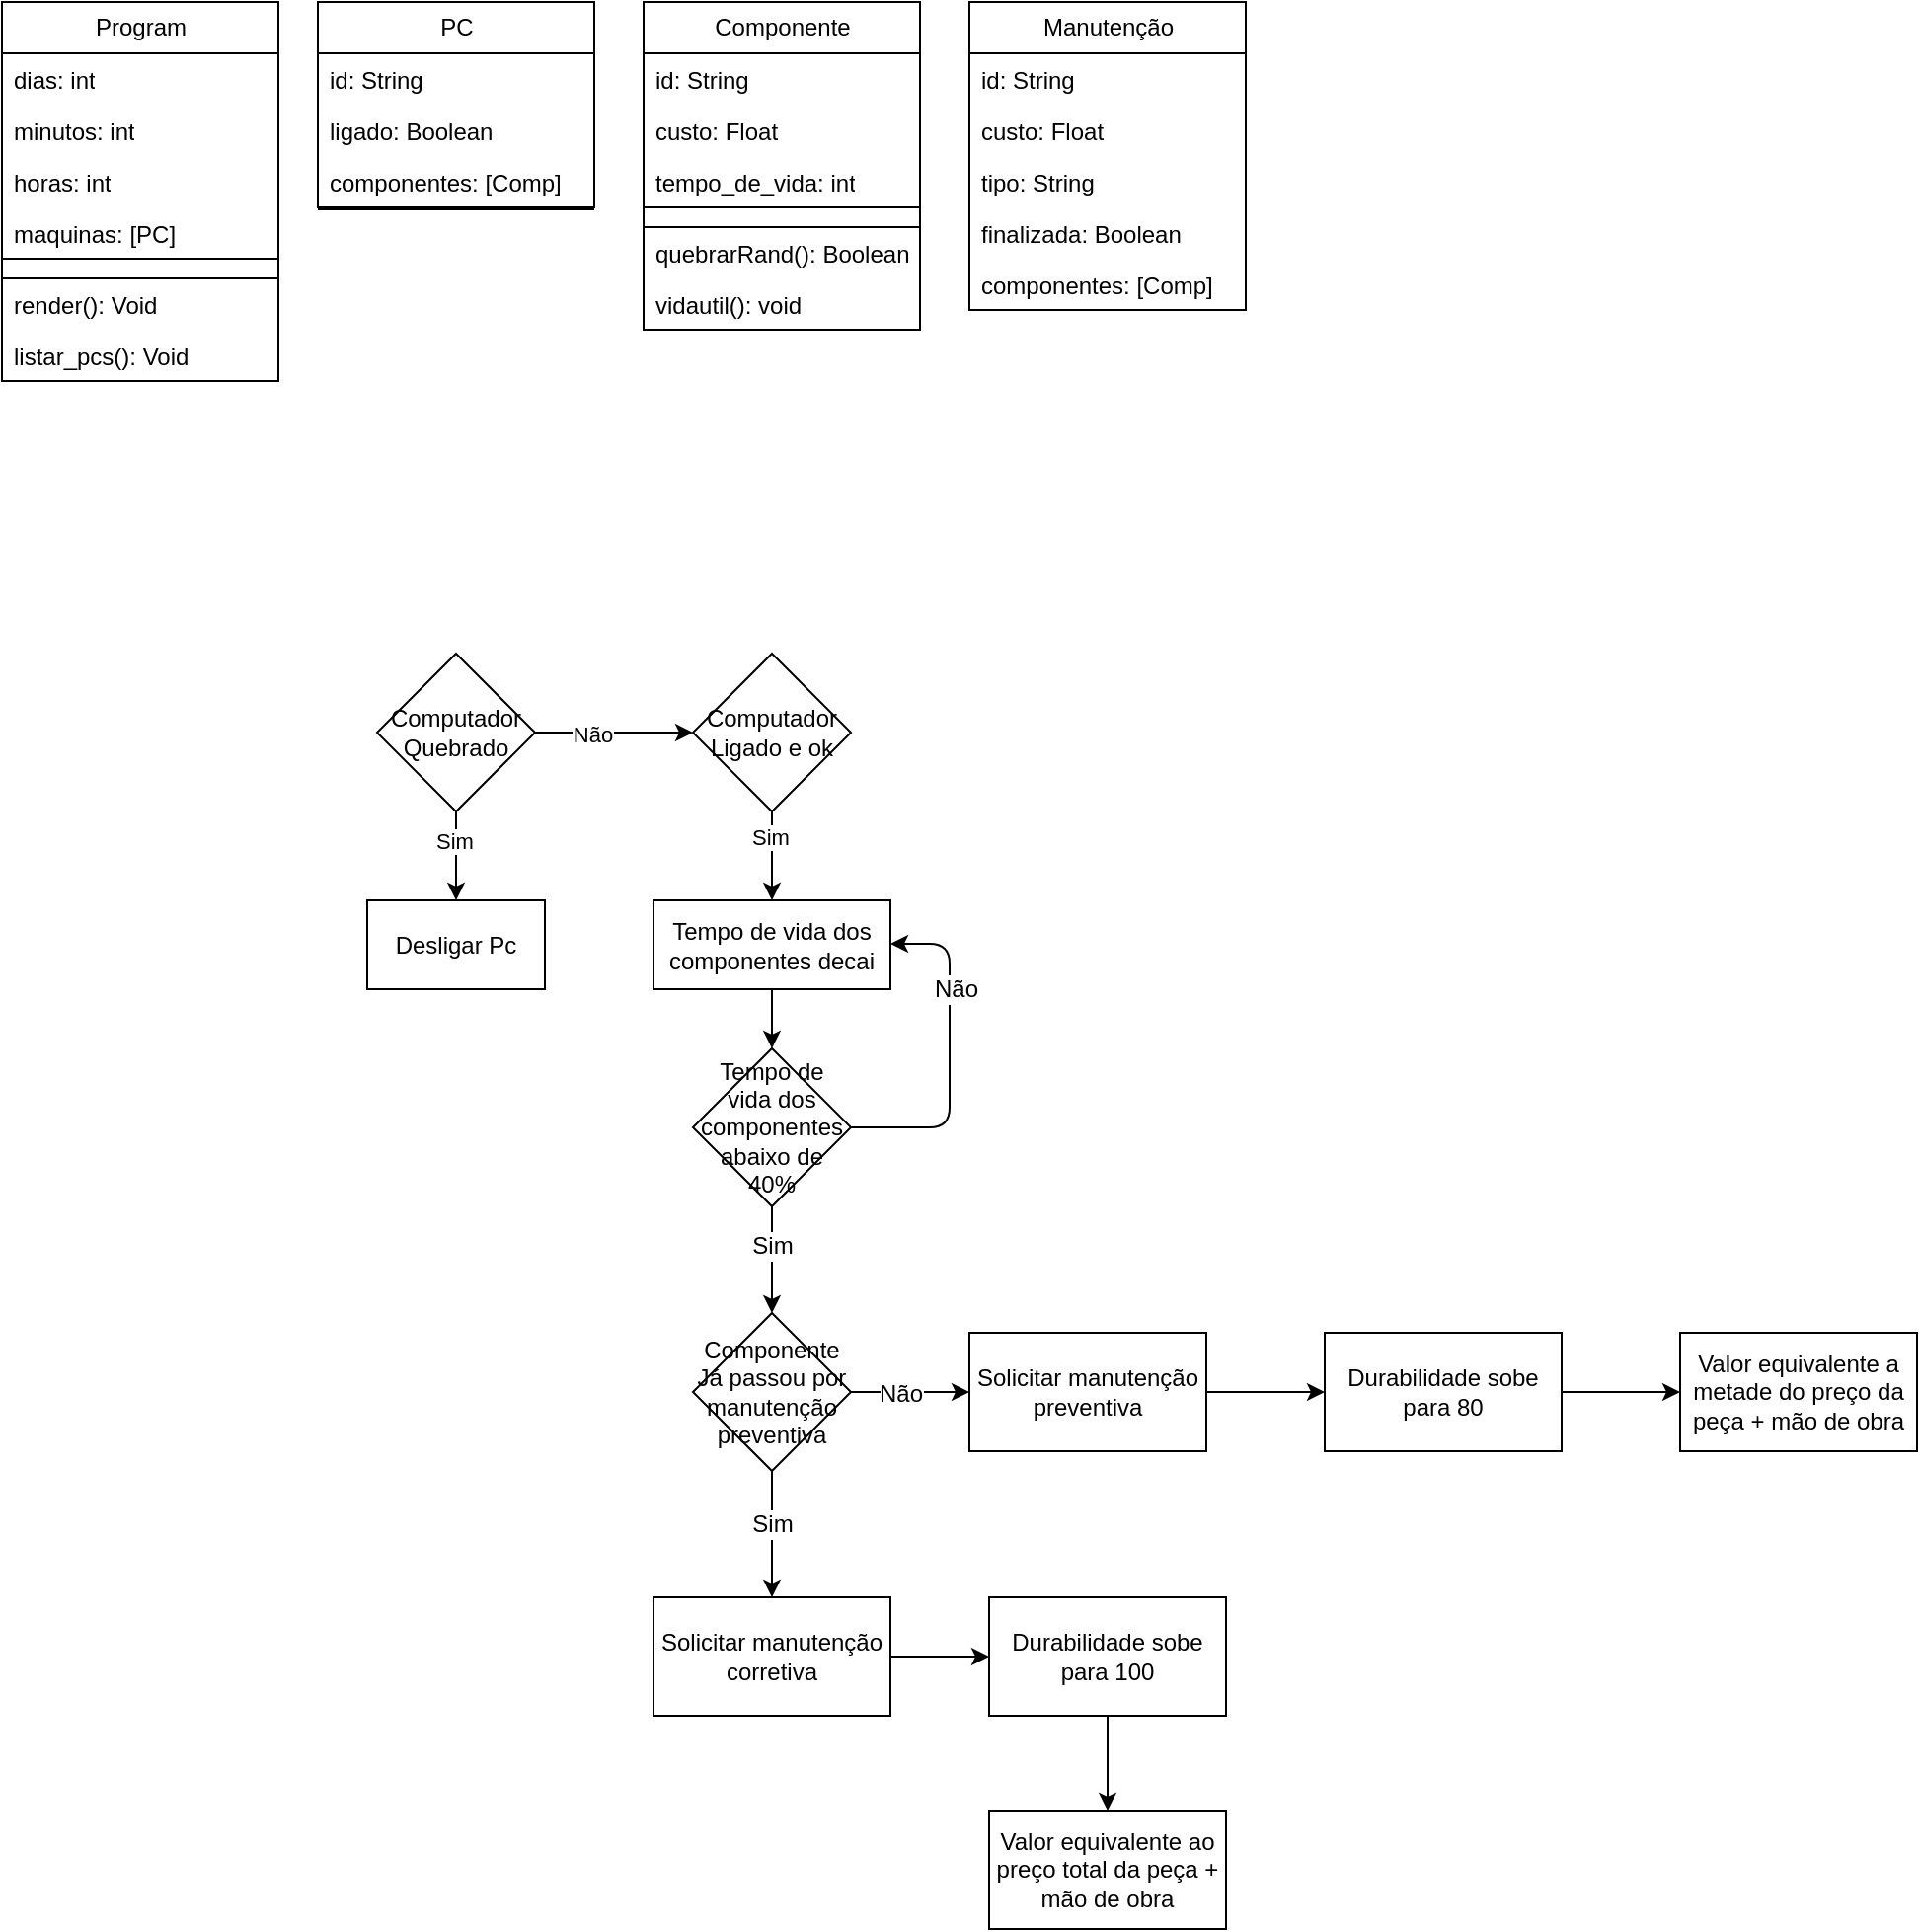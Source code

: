 <mxfile>
    <diagram name="Página-1" id="6Y4EKy7KG-bASdYFIk1e">
        <mxGraphModel dx="935" dy="477" grid="1" gridSize="10" guides="1" tooltips="1" connect="1" arrows="1" fold="1" page="1" pageScale="1" pageWidth="827" pageHeight="1169" math="0" shadow="0">
            <root>
                <mxCell id="0"/>
                <mxCell id="1" parent="0"/>
                <mxCell id="PDtnVrANLipJC-TXiS6s-2" value="PC" style="swimlane;fontStyle=0;childLayout=stackLayout;horizontal=1;startSize=26;fillColor=none;horizontalStack=0;resizeParent=1;resizeParentMax=0;resizeLast=0;collapsible=1;marginBottom=0;html=1;" parent="1" vertex="1">
                    <mxGeometry x="10" y="320" width="140" height="104" as="geometry"/>
                </mxCell>
                <mxCell id="PDtnVrANLipJC-TXiS6s-3" value="id: String" style="text;strokeColor=none;fillColor=none;align=left;verticalAlign=top;spacingLeft=4;spacingRight=4;overflow=hidden;rotatable=0;points=[[0,0.5],[1,0.5]];portConstraint=eastwest;whiteSpace=wrap;html=1;" parent="PDtnVrANLipJC-TXiS6s-2" vertex="1">
                    <mxGeometry y="26" width="140" height="26" as="geometry"/>
                </mxCell>
                <mxCell id="PDtnVrANLipJC-TXiS6s-4" value="ligado: Boolean" style="text;strokeColor=none;fillColor=none;align=left;verticalAlign=top;spacingLeft=4;spacingRight=4;overflow=hidden;rotatable=0;points=[[0,0.5],[1,0.5]];portConstraint=eastwest;whiteSpace=wrap;html=1;" parent="PDtnVrANLipJC-TXiS6s-2" vertex="1">
                    <mxGeometry y="52" width="140" height="26" as="geometry"/>
                </mxCell>
                <mxCell id="PDtnVrANLipJC-TXiS6s-5" value="componentes: [Comp]" style="text;strokeColor=none;fillColor=none;align=left;verticalAlign=top;spacingLeft=4;spacingRight=4;overflow=hidden;rotatable=0;points=[[0,0.5],[1,0.5]];portConstraint=eastwest;whiteSpace=wrap;html=1;" parent="PDtnVrANLipJC-TXiS6s-2" vertex="1">
                    <mxGeometry y="78" width="140" height="26" as="geometry"/>
                </mxCell>
                <mxCell id="PDtnVrANLipJC-TXiS6s-6" value="" style="endArrow=none;html=1;" parent="PDtnVrANLipJC-TXiS6s-2" edge="1">
                    <mxGeometry width="50" height="50" relative="1" as="geometry">
                        <mxPoint y="105" as="sourcePoint"/>
                        <mxPoint x="140" y="105" as="targetPoint"/>
                    </mxGeometry>
                </mxCell>
                <mxCell id="PDtnVrANLipJC-TXiS6s-7" value="Componente" style="swimlane;fontStyle=0;childLayout=stackLayout;horizontal=1;startSize=26;fillColor=none;horizontalStack=0;resizeParent=1;resizeParentMax=0;resizeLast=0;collapsible=1;marginBottom=0;html=1;" parent="1" vertex="1">
                    <mxGeometry x="175" y="320" width="140" height="166" as="geometry"/>
                </mxCell>
                <mxCell id="PDtnVrANLipJC-TXiS6s-8" value="id: String" style="text;strokeColor=none;fillColor=none;align=left;verticalAlign=top;spacingLeft=4;spacingRight=4;overflow=hidden;rotatable=0;points=[[0,0.5],[1,0.5]];portConstraint=eastwest;whiteSpace=wrap;html=1;" parent="PDtnVrANLipJC-TXiS6s-7" vertex="1">
                    <mxGeometry y="26" width="140" height="26" as="geometry"/>
                </mxCell>
                <mxCell id="PDtnVrANLipJC-TXiS6s-9" value="custo: Float" style="text;strokeColor=none;fillColor=none;align=left;verticalAlign=top;spacingLeft=4;spacingRight=4;overflow=hidden;rotatable=0;points=[[0,0.5],[1,0.5]];portConstraint=eastwest;whiteSpace=wrap;html=1;" parent="PDtnVrANLipJC-TXiS6s-7" vertex="1">
                    <mxGeometry y="52" width="140" height="26" as="geometry"/>
                </mxCell>
                <mxCell id="PDtnVrANLipJC-TXiS6s-10" value="tempo_de_vida: int" style="text;strokeColor=none;fillColor=none;align=left;verticalAlign=top;spacingLeft=4;spacingRight=4;overflow=hidden;rotatable=0;points=[[0,0.5],[1,0.5]];portConstraint=eastwest;whiteSpace=wrap;html=1;" parent="PDtnVrANLipJC-TXiS6s-7" vertex="1">
                    <mxGeometry y="78" width="140" height="26" as="geometry"/>
                </mxCell>
                <mxCell id="PDtnVrANLipJC-TXiS6s-11" value="" style="text;strokeColor=default;fillColor=none;align=left;verticalAlign=top;spacingLeft=4;spacingRight=4;overflow=hidden;rotatable=0;points=[[0,0.5],[1,0.5]];portConstraint=eastwest;whiteSpace=wrap;html=1;" parent="PDtnVrANLipJC-TXiS6s-7" vertex="1">
                    <mxGeometry y="104" width="140" height="10" as="geometry"/>
                </mxCell>
                <mxCell id="PDtnVrANLipJC-TXiS6s-12" value="quebrarRand(): Boolean" style="text;strokeColor=none;fillColor=none;align=left;verticalAlign=top;spacingLeft=4;spacingRight=4;overflow=hidden;rotatable=0;points=[[0,0.5],[1,0.5]];portConstraint=eastwest;whiteSpace=wrap;html=1;" parent="PDtnVrANLipJC-TXiS6s-7" vertex="1">
                    <mxGeometry y="114" width="140" height="26" as="geometry"/>
                </mxCell>
                <mxCell id="PDtnVrANLipJC-TXiS6s-13" value="vidautil(): void" style="text;strokeColor=none;fillColor=none;align=left;verticalAlign=top;spacingLeft=4;spacingRight=4;overflow=hidden;rotatable=0;points=[[0,0.5],[1,0.5]];portConstraint=eastwest;whiteSpace=wrap;html=1;" parent="PDtnVrANLipJC-TXiS6s-7" vertex="1">
                    <mxGeometry y="140" width="140" height="26" as="geometry"/>
                </mxCell>
                <mxCell id="PDtnVrANLipJC-TXiS6s-14" value="Manutenção" style="swimlane;fontStyle=0;childLayout=stackLayout;horizontal=1;startSize=26;fillColor=none;horizontalStack=0;resizeParent=1;resizeParentMax=0;resizeLast=0;collapsible=1;marginBottom=0;html=1;" parent="1" vertex="1">
                    <mxGeometry x="340" y="320" width="140" height="156" as="geometry"/>
                </mxCell>
                <mxCell id="PDtnVrANLipJC-TXiS6s-15" value="id: String" style="text;strokeColor=none;fillColor=none;align=left;verticalAlign=top;spacingLeft=4;spacingRight=4;overflow=hidden;rotatable=0;points=[[0,0.5],[1,0.5]];portConstraint=eastwest;whiteSpace=wrap;html=1;" parent="PDtnVrANLipJC-TXiS6s-14" vertex="1">
                    <mxGeometry y="26" width="140" height="26" as="geometry"/>
                </mxCell>
                <mxCell id="PDtnVrANLipJC-TXiS6s-16" value="custo: Float" style="text;strokeColor=none;fillColor=none;align=left;verticalAlign=top;spacingLeft=4;spacingRight=4;overflow=hidden;rotatable=0;points=[[0,0.5],[1,0.5]];portConstraint=eastwest;whiteSpace=wrap;html=1;" parent="PDtnVrANLipJC-TXiS6s-14" vertex="1">
                    <mxGeometry y="52" width="140" height="26" as="geometry"/>
                </mxCell>
                <mxCell id="PDtnVrANLipJC-TXiS6s-17" value="tipo: String" style="text;strokeColor=none;fillColor=none;align=left;verticalAlign=top;spacingLeft=4;spacingRight=4;overflow=hidden;rotatable=0;points=[[0,0.5],[1,0.5]];portConstraint=eastwest;whiteSpace=wrap;html=1;" parent="PDtnVrANLipJC-TXiS6s-14" vertex="1">
                    <mxGeometry y="78" width="140" height="26" as="geometry"/>
                </mxCell>
                <mxCell id="PDtnVrANLipJC-TXiS6s-18" value="finalizada: Boolean" style="text;strokeColor=none;fillColor=none;align=left;verticalAlign=top;spacingLeft=4;spacingRight=4;overflow=hidden;rotatable=0;points=[[0,0.5],[1,0.5]];portConstraint=eastwest;whiteSpace=wrap;html=1;" parent="PDtnVrANLipJC-TXiS6s-14" vertex="1">
                    <mxGeometry y="104" width="140" height="26" as="geometry"/>
                </mxCell>
                <mxCell id="PDtnVrANLipJC-TXiS6s-19" value="componentes: [Comp]" style="text;strokeColor=none;fillColor=none;align=left;verticalAlign=top;spacingLeft=4;spacingRight=4;overflow=hidden;rotatable=0;points=[[0,0.5],[1,0.5]];portConstraint=eastwest;whiteSpace=wrap;html=1;" parent="PDtnVrANLipJC-TXiS6s-14" vertex="1">
                    <mxGeometry y="130" width="140" height="26" as="geometry"/>
                </mxCell>
                <mxCell id="PDtnVrANLipJC-TXiS6s-20" value="Program" style="swimlane;fontStyle=0;childLayout=stackLayout;horizontal=1;startSize=26;fillColor=none;horizontalStack=0;resizeParent=1;resizeParentMax=0;resizeLast=0;collapsible=1;marginBottom=0;html=1;" parent="1" vertex="1">
                    <mxGeometry x="-150" y="320" width="140" height="192" as="geometry"/>
                </mxCell>
                <mxCell id="PDtnVrANLipJC-TXiS6s-21" value="dias: int" style="text;strokeColor=none;fillColor=none;align=left;verticalAlign=top;spacingLeft=4;spacingRight=4;overflow=hidden;rotatable=0;points=[[0,0.5],[1,0.5]];portConstraint=eastwest;whiteSpace=wrap;html=1;" parent="PDtnVrANLipJC-TXiS6s-20" vertex="1">
                    <mxGeometry y="26" width="140" height="26" as="geometry"/>
                </mxCell>
                <mxCell id="PDtnVrANLipJC-TXiS6s-22" value="minutos: int" style="text;strokeColor=none;fillColor=none;align=left;verticalAlign=top;spacingLeft=4;spacingRight=4;overflow=hidden;rotatable=0;points=[[0,0.5],[1,0.5]];portConstraint=eastwest;whiteSpace=wrap;html=1;" parent="PDtnVrANLipJC-TXiS6s-20" vertex="1">
                    <mxGeometry y="52" width="140" height="26" as="geometry"/>
                </mxCell>
                <mxCell id="PDtnVrANLipJC-TXiS6s-23" value="horas: int" style="text;strokeColor=none;fillColor=none;align=left;verticalAlign=top;spacingLeft=4;spacingRight=4;overflow=hidden;rotatable=0;points=[[0,0.5],[1,0.5]];portConstraint=eastwest;whiteSpace=wrap;html=1;" parent="PDtnVrANLipJC-TXiS6s-20" vertex="1">
                    <mxGeometry y="78" width="140" height="26" as="geometry"/>
                </mxCell>
                <mxCell id="PDtnVrANLipJC-TXiS6s-24" value="maquinas: [PC]" style="text;strokeColor=none;fillColor=none;align=left;verticalAlign=top;spacingLeft=4;spacingRight=4;overflow=hidden;rotatable=0;points=[[0,0.5],[1,0.5]];portConstraint=eastwest;whiteSpace=wrap;html=1;" parent="PDtnVrANLipJC-TXiS6s-20" vertex="1">
                    <mxGeometry y="104" width="140" height="26" as="geometry"/>
                </mxCell>
                <mxCell id="PDtnVrANLipJC-TXiS6s-25" value="" style="text;strokeColor=default;fillColor=none;align=left;verticalAlign=top;spacingLeft=4;spacingRight=4;overflow=hidden;rotatable=0;points=[[0,0.5],[1,0.5]];portConstraint=eastwest;whiteSpace=wrap;html=1;" parent="PDtnVrANLipJC-TXiS6s-20" vertex="1">
                    <mxGeometry y="130" width="140" height="10" as="geometry"/>
                </mxCell>
                <mxCell id="PDtnVrANLipJC-TXiS6s-26" value="render(): Void" style="text;strokeColor=none;fillColor=none;align=left;verticalAlign=top;spacingLeft=4;spacingRight=4;overflow=hidden;rotatable=0;points=[[0,0.5],[1,0.5]];portConstraint=eastwest;whiteSpace=wrap;html=1;" parent="PDtnVrANLipJC-TXiS6s-20" vertex="1">
                    <mxGeometry y="140" width="140" height="26" as="geometry"/>
                </mxCell>
                <mxCell id="PDtnVrANLipJC-TXiS6s-27" value="listar_pcs(): Void" style="text;strokeColor=none;fillColor=none;align=left;verticalAlign=top;spacingLeft=4;spacingRight=4;overflow=hidden;rotatable=0;points=[[0,0.5],[1,0.5]];portConstraint=eastwest;whiteSpace=wrap;html=1;" parent="PDtnVrANLipJC-TXiS6s-20" vertex="1">
                    <mxGeometry y="166" width="140" height="26" as="geometry"/>
                </mxCell>
                <mxCell id="PDtnVrANLipJC-TXiS6s-28" style="edgeStyle=none;html=1;exitX=0.5;exitY=1;exitDx=0;exitDy=0;" parent="1" source="PDtnVrANLipJC-TXiS6s-32" target="PDtnVrANLipJC-TXiS6s-33" edge="1">
                    <mxGeometry relative="1" as="geometry"/>
                </mxCell>
                <mxCell id="PDtnVrANLipJC-TXiS6s-29" value="Sim" style="edgeLabel;html=1;align=center;verticalAlign=middle;resizable=0;points=[];" parent="PDtnVrANLipJC-TXiS6s-28" vertex="1" connectable="0">
                    <mxGeometry x="-0.331" y="-1" relative="1" as="geometry">
                        <mxPoint as="offset"/>
                    </mxGeometry>
                </mxCell>
                <mxCell id="PDtnVrANLipJC-TXiS6s-30" value="" style="edgeStyle=none;html=1;" parent="1" source="PDtnVrANLipJC-TXiS6s-32" target="PDtnVrANLipJC-TXiS6s-36" edge="1">
                    <mxGeometry relative="1" as="geometry"/>
                </mxCell>
                <mxCell id="PDtnVrANLipJC-TXiS6s-31" value="Não" style="edgeLabel;html=1;align=center;verticalAlign=middle;resizable=0;points=[];" parent="PDtnVrANLipJC-TXiS6s-30" vertex="1" connectable="0">
                    <mxGeometry x="-0.293" y="-1" relative="1" as="geometry">
                        <mxPoint as="offset"/>
                    </mxGeometry>
                </mxCell>
                <mxCell id="PDtnVrANLipJC-TXiS6s-32" value="Computador Quebrado" style="rhombus;whiteSpace=wrap;html=1;" parent="1" vertex="1">
                    <mxGeometry x="40" y="650" width="80" height="80" as="geometry"/>
                </mxCell>
                <mxCell id="PDtnVrANLipJC-TXiS6s-33" value="Desligar Pc" style="rounded=0;whiteSpace=wrap;html=1;" parent="1" vertex="1">
                    <mxGeometry x="35" y="775" width="90" height="45" as="geometry"/>
                </mxCell>
                <mxCell id="PDtnVrANLipJC-TXiS6s-34" value="" style="edgeStyle=none;html=1;" parent="1" source="PDtnVrANLipJC-TXiS6s-36" target="PDtnVrANLipJC-TXiS6s-38" edge="1">
                    <mxGeometry relative="1" as="geometry"/>
                </mxCell>
                <mxCell id="PDtnVrANLipJC-TXiS6s-35" value="Sim" style="edgeLabel;html=1;align=center;verticalAlign=middle;resizable=0;points=[];" parent="PDtnVrANLipJC-TXiS6s-34" vertex="1" connectable="0">
                    <mxGeometry x="-0.416" y="-1" relative="1" as="geometry">
                        <mxPoint as="offset"/>
                    </mxGeometry>
                </mxCell>
                <mxCell id="PDtnVrANLipJC-TXiS6s-36" value="Computador Ligado e ok" style="rhombus;whiteSpace=wrap;html=1;" parent="1" vertex="1">
                    <mxGeometry x="200" y="650" width="80" height="80" as="geometry"/>
                </mxCell>
                <mxCell id="PDtnVrANLipJC-TXiS6s-37" value="" style="edgeStyle=none;html=1;" parent="1" source="PDtnVrANLipJC-TXiS6s-38" target="PDtnVrANLipJC-TXiS6s-43" edge="1">
                    <mxGeometry relative="1" as="geometry"/>
                </mxCell>
                <mxCell id="PDtnVrANLipJC-TXiS6s-38" value="Tempo de vida dos componentes decai" style="whiteSpace=wrap;html=1;" parent="1" vertex="1">
                    <mxGeometry x="180" y="775" width="120" height="45" as="geometry"/>
                </mxCell>
                <mxCell id="PDtnVrANLipJC-TXiS6s-39" style="edgeStyle=orthogonalEdgeStyle;html=1;exitX=1;exitY=0.5;exitDx=0;exitDy=0;fontSize=6;" parent="1" source="PDtnVrANLipJC-TXiS6s-43" target="PDtnVrANLipJC-TXiS6s-38" edge="1">
                    <mxGeometry relative="1" as="geometry">
                        <Array as="points">
                            <mxPoint x="330" y="890"/>
                            <mxPoint x="330" y="797"/>
                        </Array>
                    </mxGeometry>
                </mxCell>
                <mxCell id="PDtnVrANLipJC-TXiS6s-40" value="Não" style="edgeLabel;html=1;align=center;verticalAlign=middle;resizable=0;points=[];fontSize=12;" parent="PDtnVrANLipJC-TXiS6s-39" vertex="1" connectable="0">
                    <mxGeometry x="0.389" y="-3" relative="1" as="geometry">
                        <mxPoint as="offset"/>
                    </mxGeometry>
                </mxCell>
                <mxCell id="PDtnVrANLipJC-TXiS6s-41" value="" style="edgeStyle=orthogonalEdgeStyle;html=1;strokeWidth=1;fontSize=12;" parent="1" source="PDtnVrANLipJC-TXiS6s-43" target="PDtnVrANLipJC-TXiS6s-48" edge="1">
                    <mxGeometry relative="1" as="geometry"/>
                </mxCell>
                <mxCell id="PDtnVrANLipJC-TXiS6s-42" value="Sim" style="edgeLabel;html=1;align=center;verticalAlign=middle;resizable=0;points=[];fontSize=12;" parent="PDtnVrANLipJC-TXiS6s-41" vertex="1" connectable="0">
                    <mxGeometry x="-0.267" relative="1" as="geometry">
                        <mxPoint as="offset"/>
                    </mxGeometry>
                </mxCell>
                <mxCell id="PDtnVrANLipJC-TXiS6s-43" value="Tempo de vida dos componentes abaixo de 40%" style="rhombus;whiteSpace=wrap;html=1;" parent="1" vertex="1">
                    <mxGeometry x="200" y="850" width="80" height="80" as="geometry"/>
                </mxCell>
                <mxCell id="PDtnVrANLipJC-TXiS6s-44" value="" style="edgeStyle=orthogonalEdgeStyle;html=1;strokeWidth=1;fontSize=12;" parent="1" source="PDtnVrANLipJC-TXiS6s-48" target="PDtnVrANLipJC-TXiS6s-50" edge="1">
                    <mxGeometry relative="1" as="geometry"/>
                </mxCell>
                <mxCell id="PDtnVrANLipJC-TXiS6s-45" value="Sim" style="edgeLabel;html=1;align=center;verticalAlign=middle;resizable=0;points=[];fontSize=12;" parent="PDtnVrANLipJC-TXiS6s-44" vertex="1" connectable="0">
                    <mxGeometry x="-0.164" relative="1" as="geometry">
                        <mxPoint as="offset"/>
                    </mxGeometry>
                </mxCell>
                <mxCell id="PDtnVrANLipJC-TXiS6s-46" style="edgeStyle=orthogonalEdgeStyle;html=1;strokeWidth=1;fontSize=12;" parent="1" source="PDtnVrANLipJC-TXiS6s-48" target="PDtnVrANLipJC-TXiS6s-52" edge="1">
                    <mxGeometry relative="1" as="geometry"/>
                </mxCell>
                <mxCell id="PDtnVrANLipJC-TXiS6s-47" value="Não" style="edgeLabel;html=1;align=center;verticalAlign=middle;resizable=0;points=[];fontSize=12;" parent="PDtnVrANLipJC-TXiS6s-46" vertex="1" connectable="0">
                    <mxGeometry x="-0.186" y="-1" relative="1" as="geometry">
                        <mxPoint as="offset"/>
                    </mxGeometry>
                </mxCell>
                <mxCell id="PDtnVrANLipJC-TXiS6s-48" value="Componente Já passou por manutenção preventiva" style="rhombus;whiteSpace=wrap;html=1;" parent="1" vertex="1">
                    <mxGeometry x="200" y="984" width="80" height="80" as="geometry"/>
                </mxCell>
                <mxCell id="PDtnVrANLipJC-TXiS6s-49" value="" style="edgeStyle=orthogonalEdgeStyle;html=1;strokeWidth=1;fontSize=12;" parent="1" source="PDtnVrANLipJC-TXiS6s-50" target="PDtnVrANLipJC-TXiS6s-56" edge="1">
                    <mxGeometry relative="1" as="geometry"/>
                </mxCell>
                <mxCell id="PDtnVrANLipJC-TXiS6s-50" value="Solicitar manutenção corretiva" style="whiteSpace=wrap;html=1;" parent="1" vertex="1">
                    <mxGeometry x="180" y="1128" width="120" height="60" as="geometry"/>
                </mxCell>
                <mxCell id="PDtnVrANLipJC-TXiS6s-51" value="" style="edgeStyle=orthogonalEdgeStyle;html=1;strokeWidth=1;fontSize=12;" parent="1" source="PDtnVrANLipJC-TXiS6s-52" target="PDtnVrANLipJC-TXiS6s-54" edge="1">
                    <mxGeometry relative="1" as="geometry"/>
                </mxCell>
                <mxCell id="PDtnVrANLipJC-TXiS6s-52" value="Solicitar manutenção preventiva" style="whiteSpace=wrap;html=1;" parent="1" vertex="1">
                    <mxGeometry x="340" y="994" width="120" height="60" as="geometry"/>
                </mxCell>
                <mxCell id="PDtnVrANLipJC-TXiS6s-53" value="" style="edgeStyle=orthogonalEdgeStyle;html=1;strokeWidth=1;fontSize=12;" parent="1" source="PDtnVrANLipJC-TXiS6s-54" target="PDtnVrANLipJC-TXiS6s-58" edge="1">
                    <mxGeometry relative="1" as="geometry"/>
                </mxCell>
                <mxCell id="PDtnVrANLipJC-TXiS6s-54" value="Durabilidade sobe para 80" style="whiteSpace=wrap;html=1;" parent="1" vertex="1">
                    <mxGeometry x="520" y="994" width="120" height="60" as="geometry"/>
                </mxCell>
                <mxCell id="PDtnVrANLipJC-TXiS6s-55" value="" style="edgeStyle=orthogonalEdgeStyle;html=1;strokeWidth=1;fontSize=12;" parent="1" source="PDtnVrANLipJC-TXiS6s-56" target="PDtnVrANLipJC-TXiS6s-57" edge="1">
                    <mxGeometry relative="1" as="geometry"/>
                </mxCell>
                <mxCell id="PDtnVrANLipJC-TXiS6s-56" value="Durabilidade sobe para 100" style="whiteSpace=wrap;html=1;" parent="1" vertex="1">
                    <mxGeometry x="350" y="1128" width="120" height="60" as="geometry"/>
                </mxCell>
                <mxCell id="PDtnVrANLipJC-TXiS6s-57" value="Valor equivalente ao preço total da peça + mão de obra" style="whiteSpace=wrap;html=1;" parent="1" vertex="1">
                    <mxGeometry x="350" y="1236" width="120" height="60" as="geometry"/>
                </mxCell>
                <mxCell id="PDtnVrANLipJC-TXiS6s-58" value="Valor equivalente a metade do preço da peça + mão de obra" style="whiteSpace=wrap;html=1;" parent="1" vertex="1">
                    <mxGeometry x="700" y="994" width="120" height="60" as="geometry"/>
                </mxCell>
            </root>
        </mxGraphModel>
    </diagram>
</mxfile>